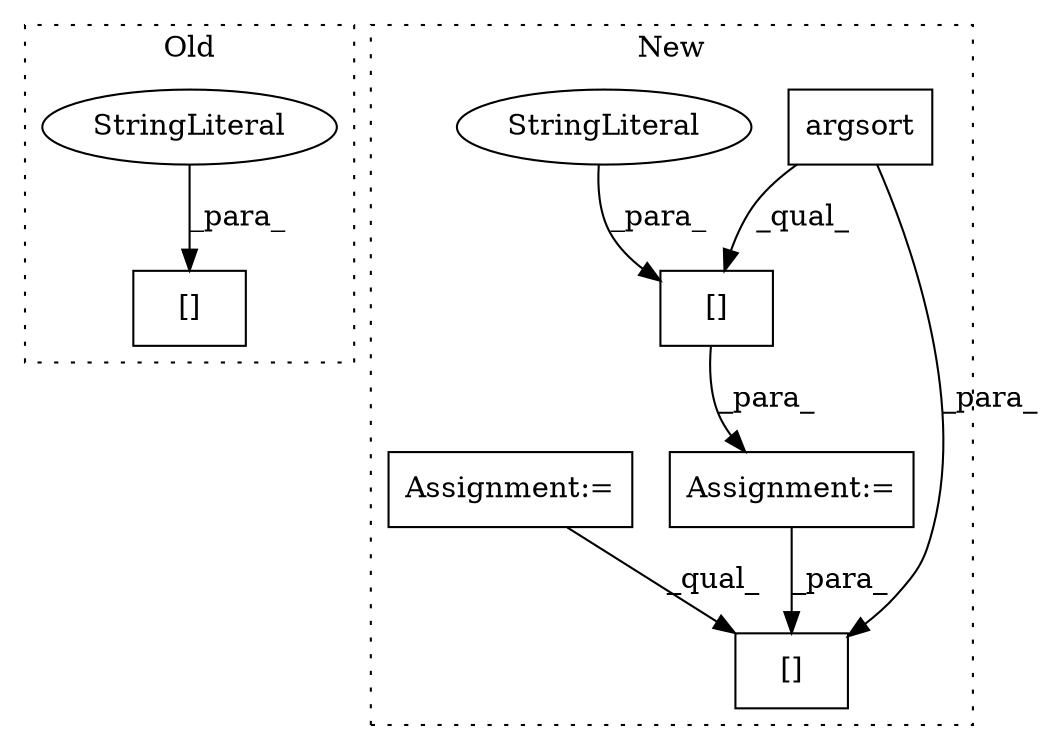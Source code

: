 digraph G {
subgraph cluster0 {
1 [label="[]" a="2" s="10946,11005" l="37,1" shape="box"];
4 [label="StringLiteral" a="45" s="10983" l="22" shape="ellipse"];
label = "Old";
style="dotted";
}
subgraph cluster1 {
2 [label="argsort" a="32" s="11279" l="9" shape="box"];
3 [label="Assignment:=" a="7" s="11209,11314" l="53,2" shape="box"];
5 [label="[]" a="2" s="11274,11313" l="15,1" shape="box"];
6 [label="StringLiteral" a="45" s="11289" l="24" shape="ellipse"];
7 [label="[]" a="2" s="11326,11336" l="5,1" shape="box"];
8 [label="Assignment:=" a="7" s="10123" l="4" shape="box"];
label = "New";
style="dotted";
}
2 -> 5 [label="_qual_"];
2 -> 7 [label="_para_"];
3 -> 7 [label="_para_"];
4 -> 1 [label="_para_"];
5 -> 3 [label="_para_"];
6 -> 5 [label="_para_"];
8 -> 7 [label="_qual_"];
}
